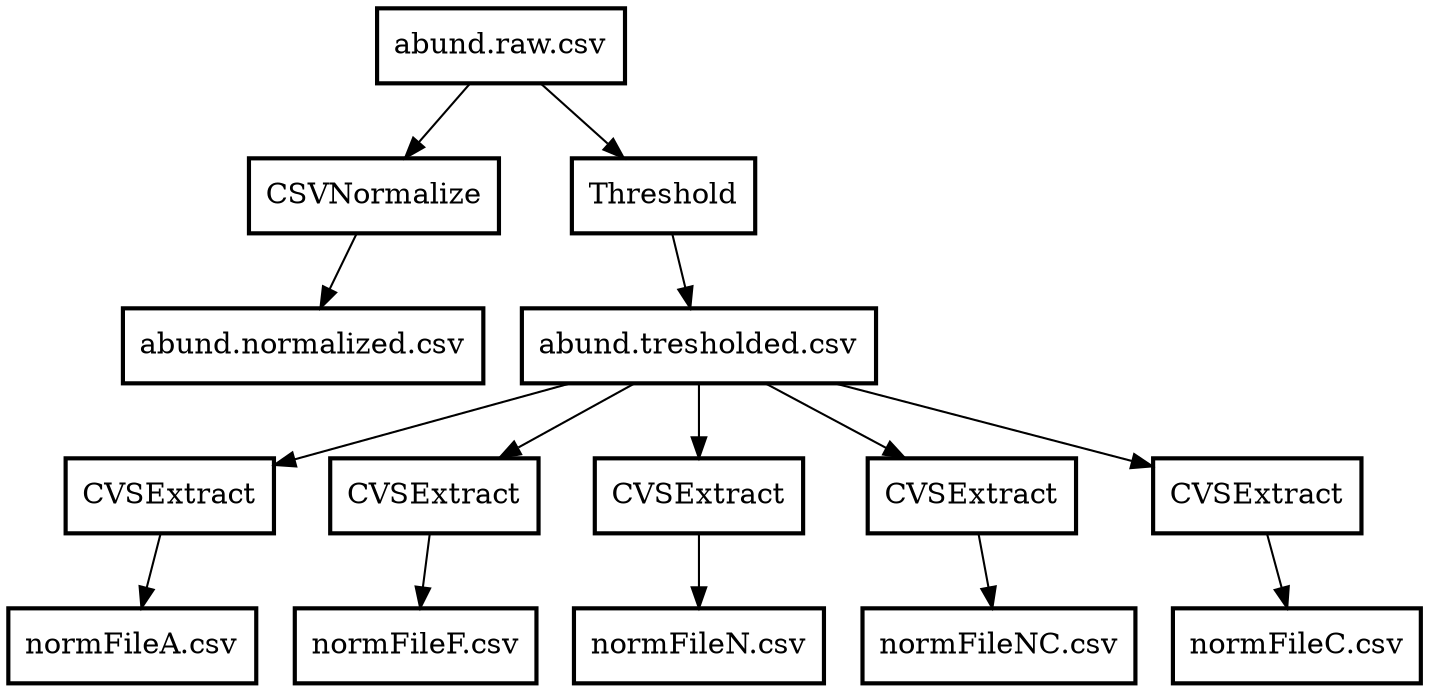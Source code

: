 digraph G {
	node [style=bold, shape=box];
	1 [label="CVSExtract"];
	2 [label="CVSExtract"];
	3 [label="CVSExtract"];
	4 [label="CVSExtract"];
	5 [label="CVSExtract"];
	"abund.raw.csv"->"CSVNormalize"->"abund.normalized.csv";
	"abund.raw.csv"->"Threshold"->"abund.tresholded.csv";
	"abund.tresholded.csv"->"1"->"normFileA.csv";
	"abund.tresholded.csv"->"2"->"normFileF.csv";
	"abund.tresholded.csv"->"3"->"normFileN.csv";
	"abund.tresholded.csv"->"4"->"normFileNC.csv";
	"abund.tresholded.csv"->"5"->"normFileC.csv";
}
